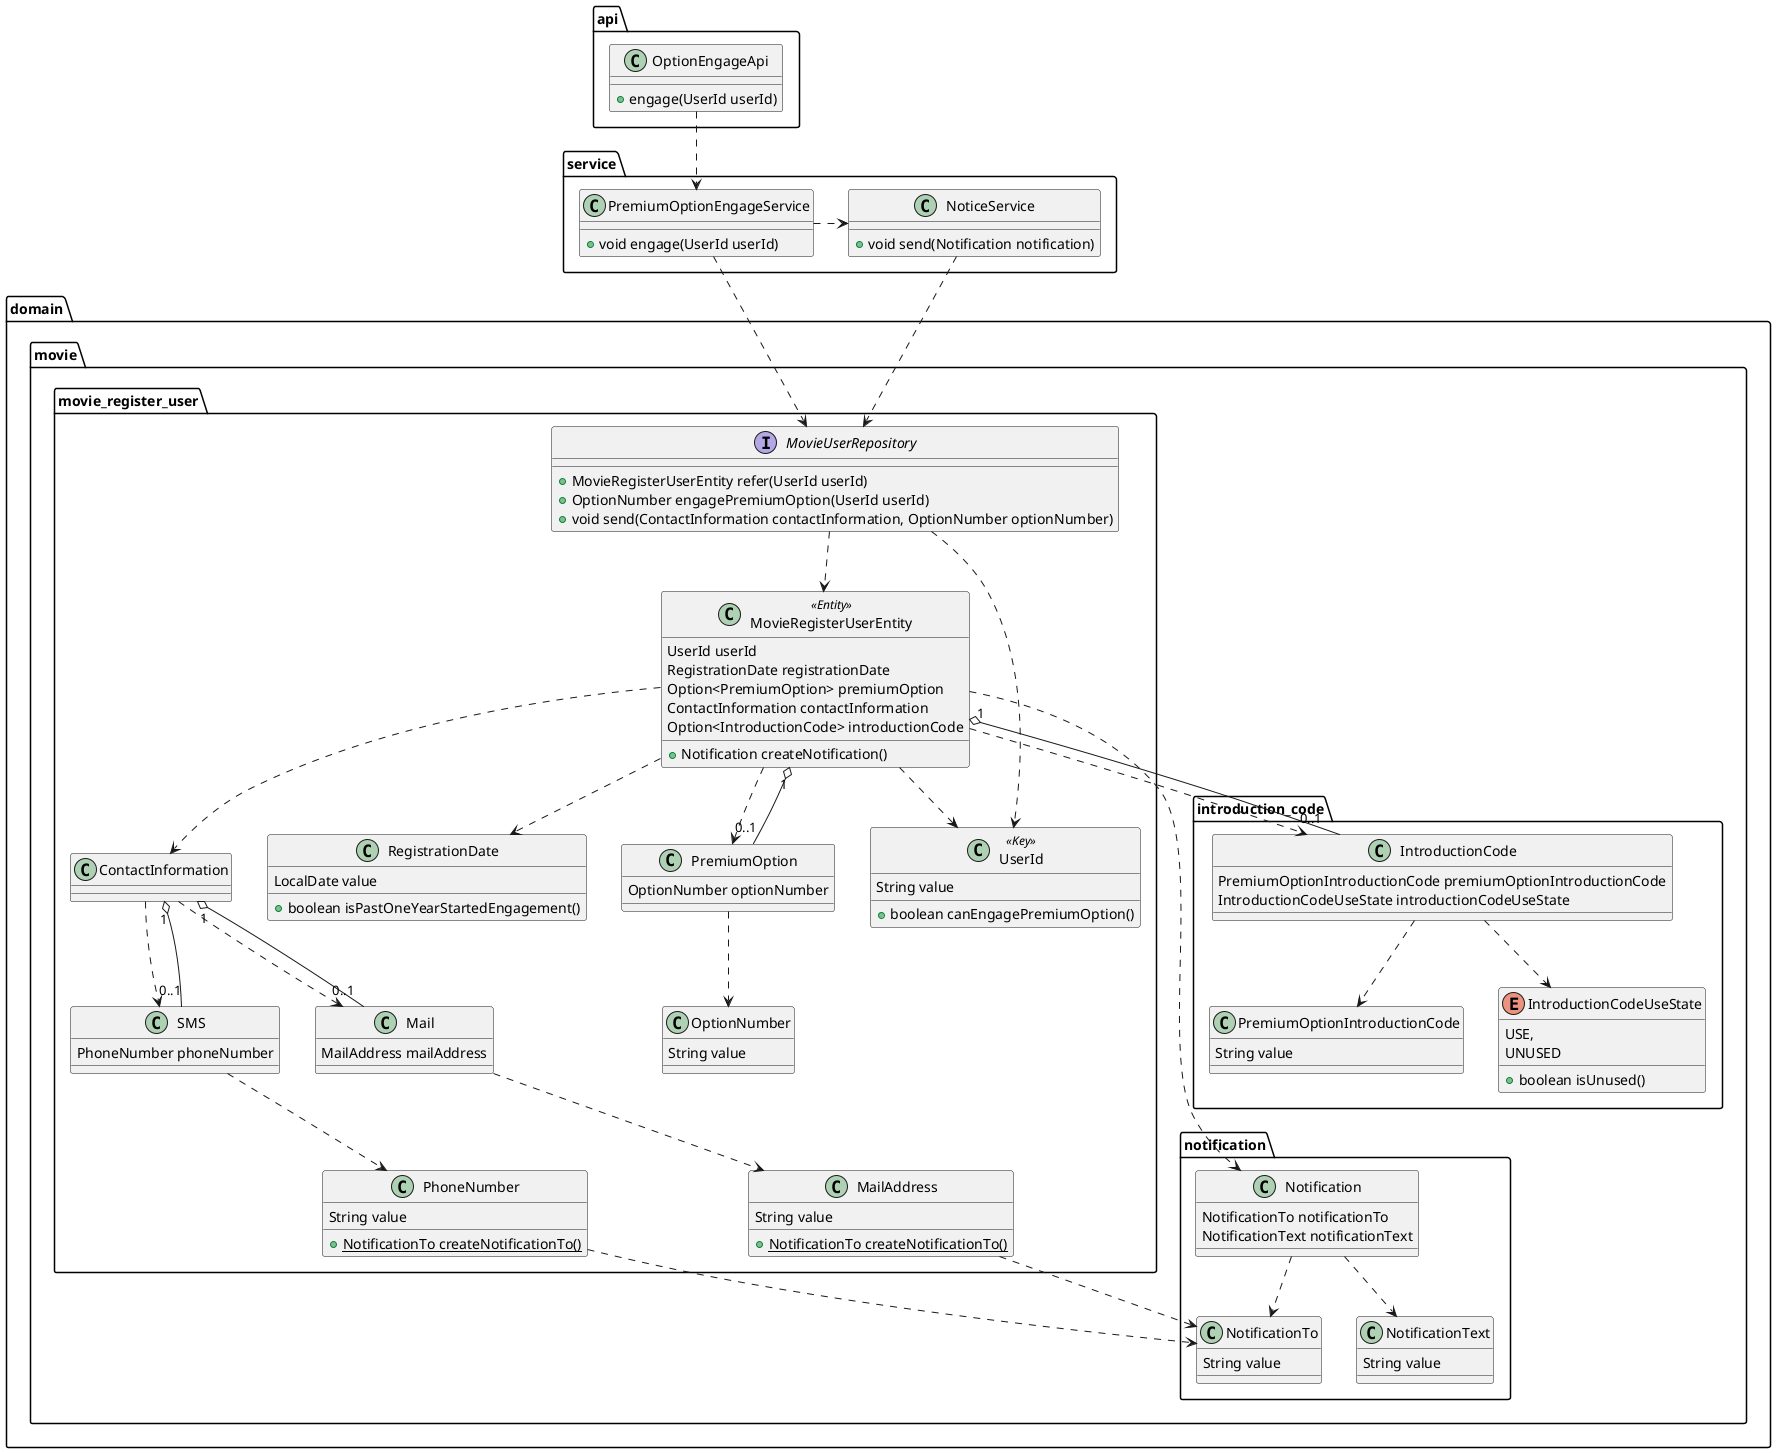 @startuml
package api{
    class OptionEngageApi{
        + engage(UserId userId)
    }
}
package service{

    class PremiumOptionEngageService{
    + void engage(UserId userId)
    }
    class NoticeService{
    + void send(Notification notification)
    }
}
OptionEngageApi .down.> PremiumOptionEngageService
PremiumOptionEngageService .right.> NoticeService
package domain{
package movie{
package movie_register_user{
        class MovieRegisterUserEntity <<Entity>> {
            UserId userId
            RegistrationDate registrationDate
            Option<PremiumOption> premiumOption
            ContactInformation contactInformation
            Option<IntroductionCode> introductionCode

            + Notification createNotification()
        }
        class UserId <<Key>>{
            String value
            + boolean canEngagePremiumOption()
        }
        class RegistrationDate{
            LocalDate value
            + boolean isPastOneYearStartedEngagement()
        }
        class PremiumOption{
            OptionNumber optionNumber
        }
        class OptionNumber{
            String value
        }
        class ContactInformation{

        }
        class SMS {
            PhoneNumber phoneNumber
        }
        class PhoneNumber{
            String value
            + {static} NotificationTo createNotificationTo()
        }
        class Mail {
            MailAddress mailAddress
        }
        class MailAddress{
            String value
            + {static} NotificationTo createNotificationTo()
        }
        interface MovieUserRepository{
        + MovieRegisterUserEntity refer(UserId userId)
        + OptionNumber engagePremiumOption(UserId userId)
        + void send(ContactInformation contactInformation, OptionNumber optionNumber)
        }
        MovieRegisterUserEntity .down.> UserId
        MovieRegisterUserEntity .down.> RegistrationDate
        MovieRegisterUserEntity .down.> PremiumOption
        MovieRegisterUserEntity "1" o-- "0..1" PremiumOption
        MovieRegisterUserEntity .down.> ContactInformation
        ContactInformation .down.> SMS
        ContactInformation "1" o-- "0..1" SMS
        ContactInformation .down.> Mail
        ContactInformation "1" o-- "0..1" Mail
        SMS .down.> PhoneNumber
        Mail .down.> MailAddress
        PremiumOption .down.> OptionNumber
    }

    package notification{
            class Notification{
                NotificationTo notificationTo
                NotificationText notificationText
            }
            class NotificationTo {
                String value
            }

            class NotificationText {
                String value
            }

            MailAddress .down.> NotificationTo
            PhoneNumber .down.> NotificationTo
            Notification .down.> NotificationTo
            Notification .down.> NotificationText
            MovieRegisterUserEntity .down.> Notification
        }

    package introduction_code{
        class IntroductionCode{
            PremiumOptionIntroductionCode premiumOptionIntroductionCode
            IntroductionCodeUseState introductionCodeUseState
        }
        class PremiumOptionIntroductionCode {
            String value
        }
        enum IntroductionCodeUseState{
            USE,
            UNUSED
            + boolean isUnused()
        }
    }
}

    MovieUserRepository .down.> UserId
    MovieUserRepository .down.> MovieRegisterUserEntity
    MovieRegisterUserEntity .down.> IntroductionCode
    MovieRegisterUserEntity "1" o-- "0..1" IntroductionCode
    IntroductionCode .down.> PremiumOptionIntroductionCode
    IntroductionCode .down.> IntroductionCodeUseState
}
PremiumOptionEngageService .down.> MovieUserRepository
NoticeService .down.> MovieUserRepository

@enduml

